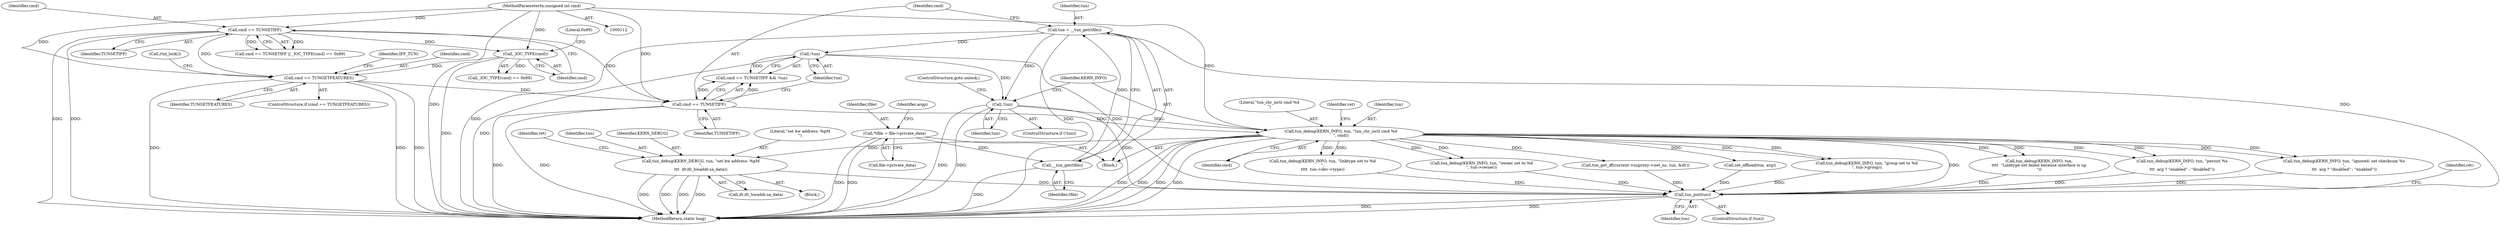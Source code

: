 digraph "0_linux_a117dacde0288f3ec60b6e5bcedae8fa37ee0dfc@pointer" {
"1000445" [label="(Call,tun_debug(KERN_DEBUG, tun, \"set hw address: %pM\n\",\n\t\t\t  ifr.ifr_hwaddr.sa_data))"];
"1000226" [label="(Call,tun_debug(KERN_INFO, tun, \"tun_chr_ioctl cmd %d\n\", cmd))"];
"1000223" [label="(Call,!tun)"];
"1000183" [label="(Call,!tun)"];
"1000174" [label="(Call,tun = __tun_get(tfile))"];
"1000176" [label="(Call,__tun_get(tfile))"];
"1000119" [label="(Call,*tfile = file->private_data)"];
"1000180" [label="(Call,cmd == TUNSETIFF)"];
"1000155" [label="(Call,cmd == TUNGETFEATURES)"];
"1000138" [label="(Call,cmd == TUNSETIFF)"];
"1000114" [label="(MethodParameterIn,unsigned int cmd)"];
"1000142" [label="(Call,_IOC_TYPE(cmd))"];
"1000632" [label="(Call,tun_put(tun))"];
"1000630" [label="(ControlStructure,if (tun))"];
"1000446" [label="(Identifier,KERN_DEBUG)"];
"1000232" [label="(Identifier,ret)"];
"1000175" [label="(Identifier,tun)"];
"1000230" [label="(Identifier,cmd)"];
"1000338" [label="(Call,tun_debug(KERN_INFO, tun,\n\t\t\t\t  \"Linktype set failed because interface is up\n\"))"];
"1000226" [label="(Call,tun_debug(KERN_INFO, tun, \"tun_chr_ioctl cmd %d\n\", cmd))"];
"1000287" [label="(Call,tun_debug(KERN_INFO, tun, \"persist %s\n\",\n\t\t\t  arg ? \"enabled\" : \"disabled\"))"];
"1000632" [label="(Call,tun_put(tun))"];
"1000633" [label="(Identifier,tun)"];
"1000227" [label="(Identifier,KERN_INFO)"];
"1000154" [label="(ControlStructure,if (cmd == TUNGETFEATURES))"];
"1000181" [label="(Identifier,cmd)"];
"1000224" [label="(Identifier,tun)"];
"1000177" [label="(Identifier,tfile)"];
"1000139" [label="(Identifier,cmd)"];
"1000127" [label="(Identifier,argp)"];
"1000138" [label="(Call,cmd == TUNSETIFF)"];
"1000114" [label="(MethodParameterIn,unsigned int cmd)"];
"1000155" [label="(Call,cmd == TUNGETFEATURES)"];
"1000156" [label="(Identifier,cmd)"];
"1000137" [label="(Call,cmd == TUNSETIFF || _IOC_TYPE(cmd) == 0x89)"];
"1000121" [label="(Call,file->private_data)"];
"1000636" [label="(MethodReturn,static long)"];
"1000173" [label="(Call,rtnl_lock())"];
"1000119" [label="(Call,*tfile = file->private_data)"];
"1000445" [label="(Call,tun_debug(KERN_DEBUG, tun, \"set hw address: %pM\n\",\n\t\t\t  ifr.ifr_hwaddr.sa_data))"];
"1000264" [label="(Call,tun_debug(KERN_INFO, tun, \"ignored: set checksum %s\n\",\n\t\t\t  arg ? \"disabled\" : \"enabled\"))"];
"1000449" [label="(Call,ifr.ifr_hwaddr.sa_data)"];
"1000141" [label="(Call,_IOC_TYPE(cmd) == 0x89)"];
"1000182" [label="(Identifier,TUNSETIFF)"];
"1000120" [label="(Identifier,tfile)"];
"1000228" [label="(Identifier,tun)"];
"1000225" [label="(ControlStructure,goto unlock;)"];
"1000157" [label="(Identifier,TUNGETFEATURES)"];
"1000162" [label="(Identifier,IFF_TUN)"];
"1000635" [label="(Identifier,ret)"];
"1000117" [label="(Block,)"];
"1000176" [label="(Call,__tun_get(tfile))"];
"1000357" [label="(Call,tun_debug(KERN_INFO, tun, \"linktype set to %d\n\",\n\t\t\t\t  tun->dev->type))"];
"1000174" [label="(Call,tun = __tun_get(tfile))"];
"1000223" [label="(Call,!tun)"];
"1000304" [label="(Call,tun_debug(KERN_INFO, tun, \"owner set to %d\n\", tun->owner))"];
"1000240" [label="(Call,tun_get_iff(current->nsproxy->net_ns, tun, &ifr))"];
"1000380" [label="(Call,set_offload(tun, arg))"];
"1000142" [label="(Call,_IOC_TYPE(cmd))"];
"1000448" [label="(Literal,\"set hw address: %pM\n\")"];
"1000229" [label="(Literal,\"tun_chr_ioctl cmd %d\n\")"];
"1000320" [label="(Call,tun_debug(KERN_INFO, tun, \"group set to %d\n\", tun->group))"];
"1000455" [label="(Identifier,ret)"];
"1000447" [label="(Identifier,tun)"];
"1000180" [label="(Call,cmd == TUNSETIFF)"];
"1000140" [label="(Identifier,TUNSETIFF)"];
"1000236" [label="(Block,)"];
"1000143" [label="(Identifier,cmd)"];
"1000179" [label="(Call,cmd == TUNSETIFF && !tun)"];
"1000183" [label="(Call,!tun)"];
"1000222" [label="(ControlStructure,if (!tun))"];
"1000184" [label="(Identifier,tun)"];
"1000144" [label="(Literal,0x89)"];
"1000445" -> "1000236"  [label="AST: "];
"1000445" -> "1000449"  [label="CFG: "];
"1000446" -> "1000445"  [label="AST: "];
"1000447" -> "1000445"  [label="AST: "];
"1000448" -> "1000445"  [label="AST: "];
"1000449" -> "1000445"  [label="AST: "];
"1000455" -> "1000445"  [label="CFG: "];
"1000445" -> "1000636"  [label="DDG: "];
"1000445" -> "1000636"  [label="DDG: "];
"1000445" -> "1000636"  [label="DDG: "];
"1000445" -> "1000636"  [label="DDG: "];
"1000226" -> "1000445"  [label="DDG: "];
"1000445" -> "1000632"  [label="DDG: "];
"1000226" -> "1000117"  [label="AST: "];
"1000226" -> "1000230"  [label="CFG: "];
"1000227" -> "1000226"  [label="AST: "];
"1000228" -> "1000226"  [label="AST: "];
"1000229" -> "1000226"  [label="AST: "];
"1000230" -> "1000226"  [label="AST: "];
"1000232" -> "1000226"  [label="CFG: "];
"1000226" -> "1000636"  [label="DDG: "];
"1000226" -> "1000636"  [label="DDG: "];
"1000226" -> "1000636"  [label="DDG: "];
"1000226" -> "1000636"  [label="DDG: "];
"1000223" -> "1000226"  [label="DDG: "];
"1000180" -> "1000226"  [label="DDG: "];
"1000114" -> "1000226"  [label="DDG: "];
"1000226" -> "1000240"  [label="DDG: "];
"1000226" -> "1000264"  [label="DDG: "];
"1000226" -> "1000264"  [label="DDG: "];
"1000226" -> "1000287"  [label="DDG: "];
"1000226" -> "1000287"  [label="DDG: "];
"1000226" -> "1000304"  [label="DDG: "];
"1000226" -> "1000304"  [label="DDG: "];
"1000226" -> "1000320"  [label="DDG: "];
"1000226" -> "1000320"  [label="DDG: "];
"1000226" -> "1000338"  [label="DDG: "];
"1000226" -> "1000338"  [label="DDG: "];
"1000226" -> "1000357"  [label="DDG: "];
"1000226" -> "1000357"  [label="DDG: "];
"1000226" -> "1000380"  [label="DDG: "];
"1000226" -> "1000632"  [label="DDG: "];
"1000223" -> "1000222"  [label="AST: "];
"1000223" -> "1000224"  [label="CFG: "];
"1000224" -> "1000223"  [label="AST: "];
"1000225" -> "1000223"  [label="CFG: "];
"1000227" -> "1000223"  [label="CFG: "];
"1000223" -> "1000636"  [label="DDG: "];
"1000223" -> "1000636"  [label="DDG: "];
"1000183" -> "1000223"  [label="DDG: "];
"1000174" -> "1000223"  [label="DDG: "];
"1000223" -> "1000632"  [label="DDG: "];
"1000183" -> "1000179"  [label="AST: "];
"1000183" -> "1000184"  [label="CFG: "];
"1000184" -> "1000183"  [label="AST: "];
"1000179" -> "1000183"  [label="CFG: "];
"1000183" -> "1000636"  [label="DDG: "];
"1000183" -> "1000179"  [label="DDG: "];
"1000174" -> "1000183"  [label="DDG: "];
"1000183" -> "1000632"  [label="DDG: "];
"1000174" -> "1000117"  [label="AST: "];
"1000174" -> "1000176"  [label="CFG: "];
"1000175" -> "1000174"  [label="AST: "];
"1000176" -> "1000174"  [label="AST: "];
"1000181" -> "1000174"  [label="CFG: "];
"1000174" -> "1000636"  [label="DDG: "];
"1000174" -> "1000636"  [label="DDG: "];
"1000176" -> "1000174"  [label="DDG: "];
"1000174" -> "1000632"  [label="DDG: "];
"1000176" -> "1000177"  [label="CFG: "];
"1000177" -> "1000176"  [label="AST: "];
"1000176" -> "1000636"  [label="DDG: "];
"1000119" -> "1000176"  [label="DDG: "];
"1000119" -> "1000117"  [label="AST: "];
"1000119" -> "1000121"  [label="CFG: "];
"1000120" -> "1000119"  [label="AST: "];
"1000121" -> "1000119"  [label="AST: "];
"1000127" -> "1000119"  [label="CFG: "];
"1000119" -> "1000636"  [label="DDG: "];
"1000119" -> "1000636"  [label="DDG: "];
"1000180" -> "1000179"  [label="AST: "];
"1000180" -> "1000182"  [label="CFG: "];
"1000181" -> "1000180"  [label="AST: "];
"1000182" -> "1000180"  [label="AST: "];
"1000184" -> "1000180"  [label="CFG: "];
"1000179" -> "1000180"  [label="CFG: "];
"1000180" -> "1000636"  [label="DDG: "];
"1000180" -> "1000636"  [label="DDG: "];
"1000180" -> "1000179"  [label="DDG: "];
"1000180" -> "1000179"  [label="DDG: "];
"1000155" -> "1000180"  [label="DDG: "];
"1000114" -> "1000180"  [label="DDG: "];
"1000138" -> "1000180"  [label="DDG: "];
"1000155" -> "1000154"  [label="AST: "];
"1000155" -> "1000157"  [label="CFG: "];
"1000156" -> "1000155"  [label="AST: "];
"1000157" -> "1000155"  [label="AST: "];
"1000162" -> "1000155"  [label="CFG: "];
"1000173" -> "1000155"  [label="CFG: "];
"1000155" -> "1000636"  [label="DDG: "];
"1000155" -> "1000636"  [label="DDG: "];
"1000155" -> "1000636"  [label="DDG: "];
"1000138" -> "1000155"  [label="DDG: "];
"1000142" -> "1000155"  [label="DDG: "];
"1000114" -> "1000155"  [label="DDG: "];
"1000138" -> "1000137"  [label="AST: "];
"1000138" -> "1000140"  [label="CFG: "];
"1000139" -> "1000138"  [label="AST: "];
"1000140" -> "1000138"  [label="AST: "];
"1000143" -> "1000138"  [label="CFG: "];
"1000137" -> "1000138"  [label="CFG: "];
"1000138" -> "1000636"  [label="DDG: "];
"1000138" -> "1000636"  [label="DDG: "];
"1000138" -> "1000137"  [label="DDG: "];
"1000138" -> "1000137"  [label="DDG: "];
"1000114" -> "1000138"  [label="DDG: "];
"1000138" -> "1000142"  [label="DDG: "];
"1000114" -> "1000112"  [label="AST: "];
"1000114" -> "1000636"  [label="DDG: "];
"1000114" -> "1000142"  [label="DDG: "];
"1000142" -> "1000141"  [label="AST: "];
"1000142" -> "1000143"  [label="CFG: "];
"1000143" -> "1000142"  [label="AST: "];
"1000144" -> "1000142"  [label="CFG: "];
"1000142" -> "1000636"  [label="DDG: "];
"1000142" -> "1000141"  [label="DDG: "];
"1000632" -> "1000630"  [label="AST: "];
"1000632" -> "1000633"  [label="CFG: "];
"1000633" -> "1000632"  [label="AST: "];
"1000635" -> "1000632"  [label="CFG: "];
"1000632" -> "1000636"  [label="DDG: "];
"1000632" -> "1000636"  [label="DDG: "];
"1000287" -> "1000632"  [label="DDG: "];
"1000304" -> "1000632"  [label="DDG: "];
"1000264" -> "1000632"  [label="DDG: "];
"1000240" -> "1000632"  [label="DDG: "];
"1000380" -> "1000632"  [label="DDG: "];
"1000338" -> "1000632"  [label="DDG: "];
"1000320" -> "1000632"  [label="DDG: "];
"1000357" -> "1000632"  [label="DDG: "];
}
